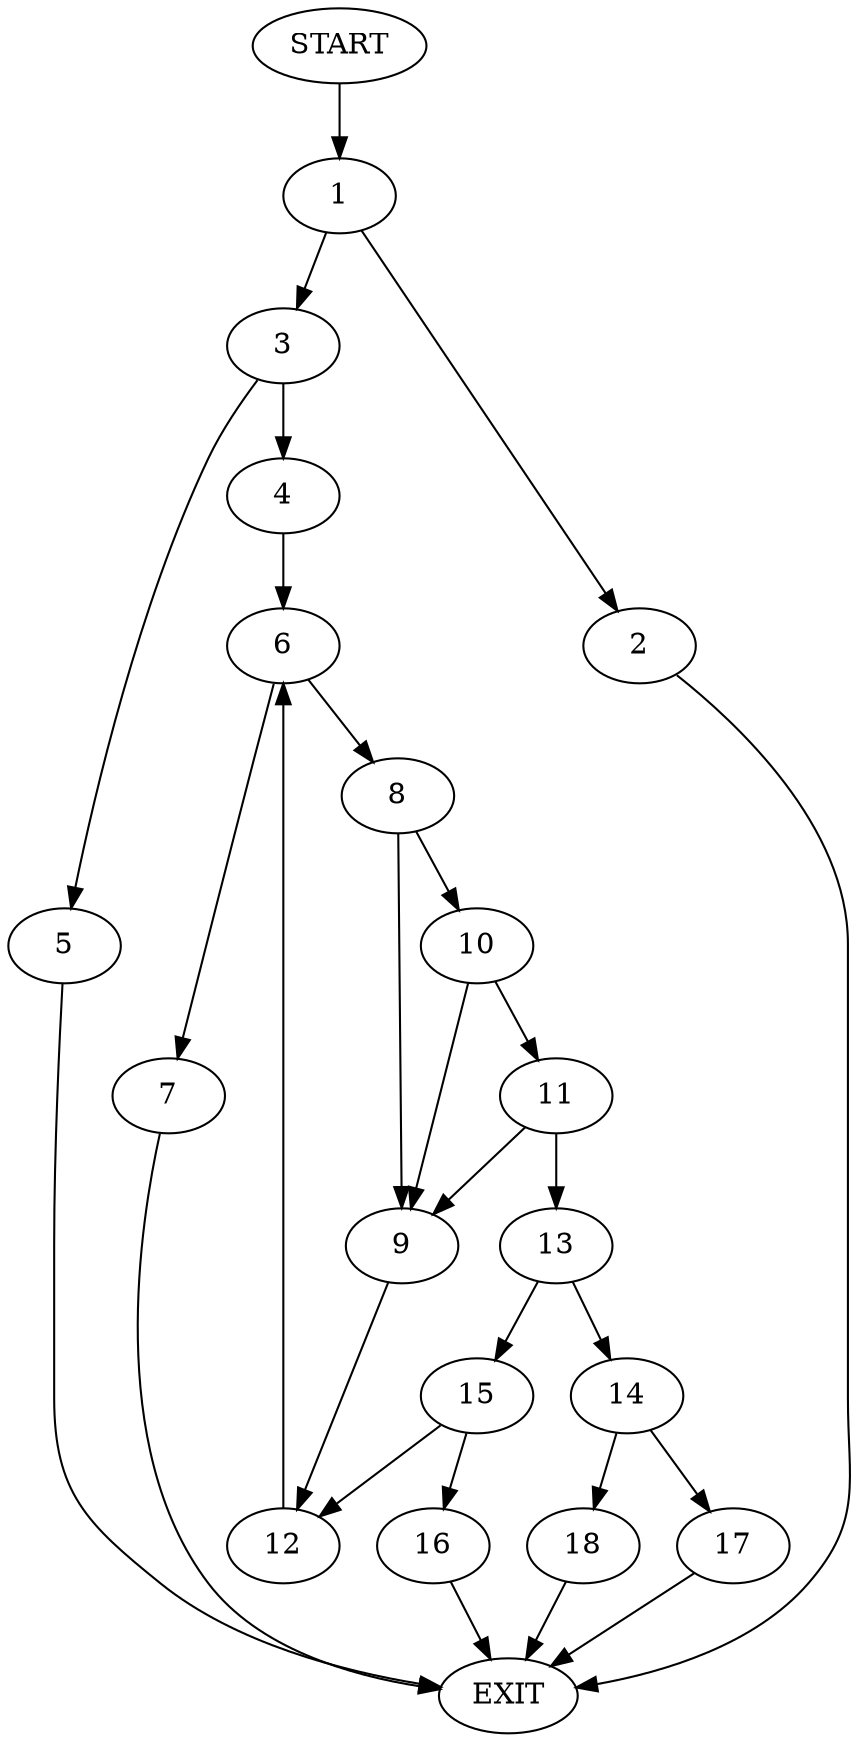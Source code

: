 digraph {
0 [label="START"]
19 [label="EXIT"]
0 -> 1
1 -> 2
1 -> 3
2 -> 19
3 -> 4
3 -> 5
4 -> 6
5 -> 19
6 -> 7
6 -> 8
8 -> 9
8 -> 10
7 -> 19
10 -> 11
10 -> 9
9 -> 12
11 -> 9
11 -> 13
13 -> 14
13 -> 15
12 -> 6
15 -> 16
15 -> 12
14 -> 17
14 -> 18
16 -> 19
18 -> 19
17 -> 19
}
